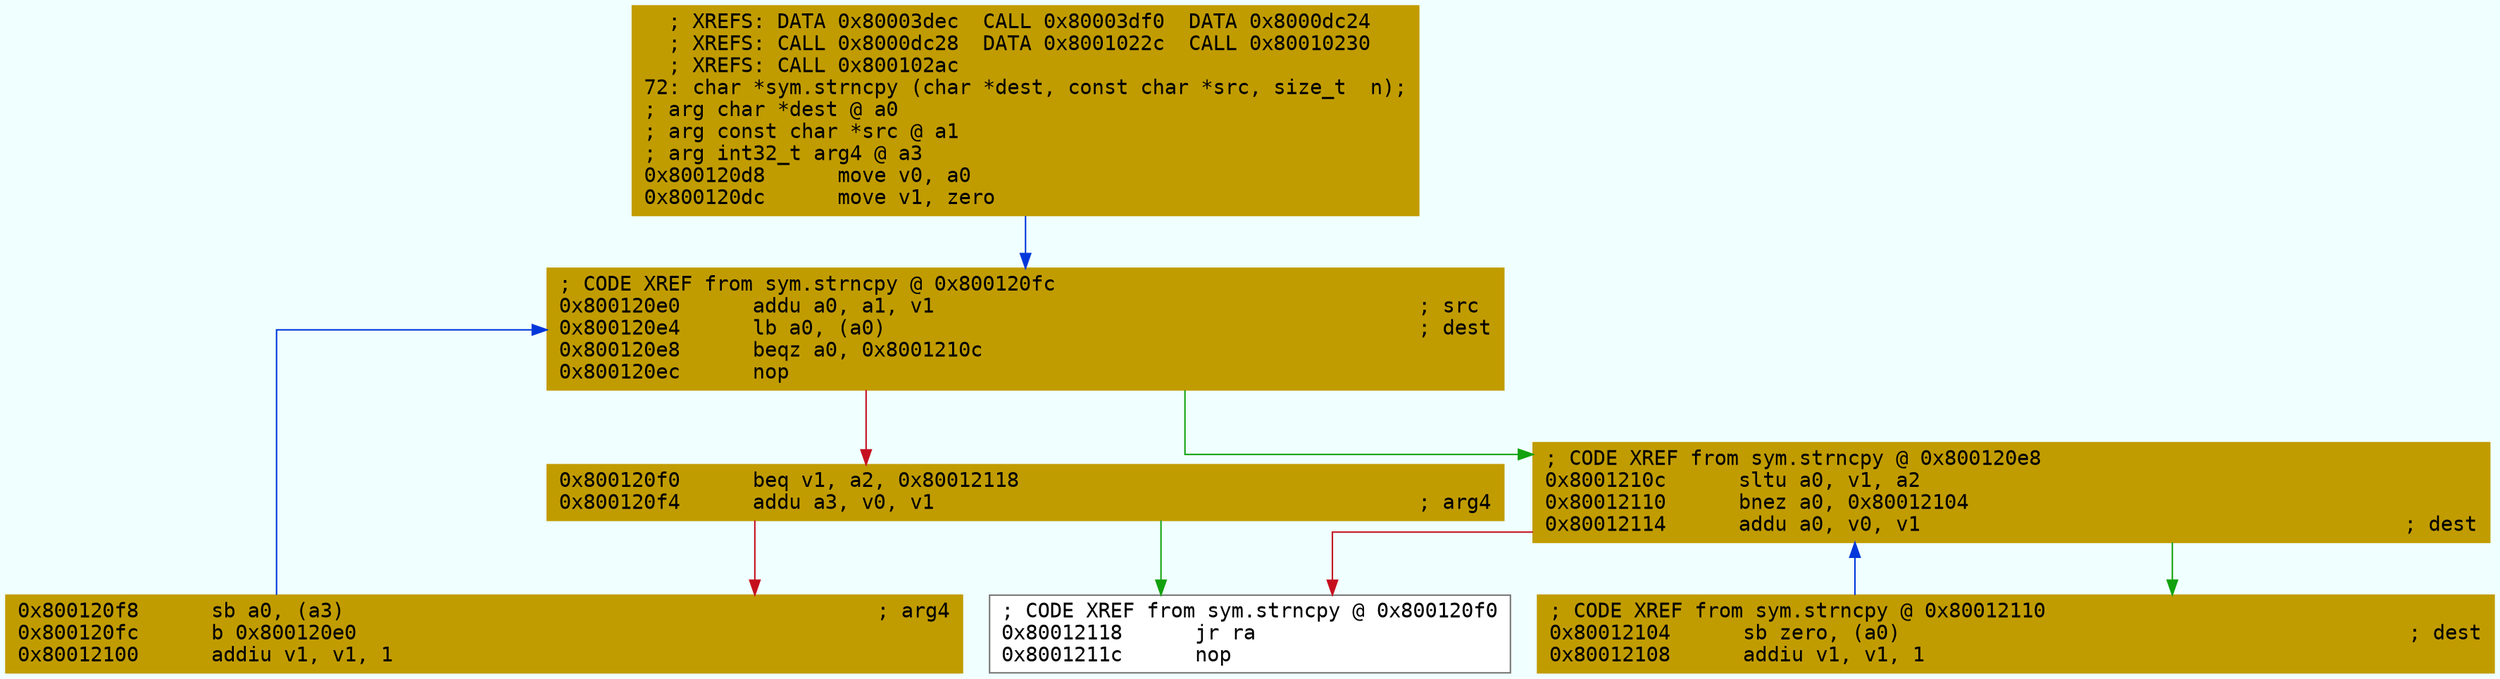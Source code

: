 digraph code {
	graph [bgcolor=azure fontsize=8 fontname="Courier" splines="ortho"];
	node [fillcolor=gray style=filled shape=box];
	edge [arrowhead="normal"];
	"0x800120d8" [URL="sym.strncpy/0x800120d8", fillcolor="#c19c00",color="#c19c00", fontname="Courier",label="  ; XREFS: DATA 0x80003dec  CALL 0x80003df0  DATA 0x8000dc24  \l  ; XREFS: CALL 0x8000dc28  DATA 0x8001022c  CALL 0x80010230  \l  ; XREFS: CALL 0x800102ac  \l72: char *sym.strncpy (char *dest, const char *src, size_t  n);\l; arg char *dest @ a0\l; arg const char *src @ a1\l; arg int32_t arg4 @ a3\l0x800120d8      move v0, a0\l0x800120dc      move v1, zero\l"]
	"0x800120e0" [URL="sym.strncpy/0x800120e0", fillcolor="#c19c00",color="#c19c00", fontname="Courier",label="; CODE XREF from sym.strncpy @ 0x800120fc\l0x800120e0      addu a0, a1, v1                                        ; src\l0x800120e4      lb a0, (a0)                                            ; dest\l0x800120e8      beqz a0, 0x8001210c\l0x800120ec      nop\l"]
	"0x800120f0" [URL="sym.strncpy/0x800120f0", fillcolor="#c19c00",color="#c19c00", fontname="Courier",label="0x800120f0      beq v1, a2, 0x80012118\l0x800120f4      addu a3, v0, v1                                        ; arg4\l"]
	"0x800120f8" [URL="sym.strncpy/0x800120f8", fillcolor="#c19c00",color="#c19c00", fontname="Courier",label="0x800120f8      sb a0, (a3)                                            ; arg4\l0x800120fc      b 0x800120e0\l0x80012100      addiu v1, v1, 1\l"]
	"0x80012104" [URL="sym.strncpy/0x80012104", fillcolor="#c19c00",color="#c19c00", fontname="Courier",label="; CODE XREF from sym.strncpy @ 0x80012110\l0x80012104      sb zero, (a0)                                          ; dest\l0x80012108      addiu v1, v1, 1\l"]
	"0x8001210c" [URL="sym.strncpy/0x8001210c", fillcolor="#c19c00",color="#c19c00", fontname="Courier",label="; CODE XREF from sym.strncpy @ 0x800120e8\l0x8001210c      sltu a0, v1, a2\l0x80012110      bnez a0, 0x80012104\l0x80012114      addu a0, v0, v1                                        ; dest\l"]
	"0x80012118" [URL="sym.strncpy/0x80012118", fillcolor="white",color="#767676", fontname="Courier",label="; CODE XREF from sym.strncpy @ 0x800120f0\l0x80012118      jr ra\l0x8001211c      nop\l"]
        "0x800120d8" -> "0x800120e0" [color="#0037da"];
        "0x800120e0" -> "0x8001210c" [color="#13a10e"];
        "0x800120e0" -> "0x800120f0" [color="#c50f1f"];
        "0x800120f0" -> "0x80012118" [color="#13a10e"];
        "0x800120f0" -> "0x800120f8" [color="#c50f1f"];
        "0x800120f8" -> "0x800120e0" [color="#0037da"];
        "0x80012104" -> "0x8001210c" [color="#0037da"];
        "0x8001210c" -> "0x80012104" [color="#13a10e"];
        "0x8001210c" -> "0x80012118" [color="#c50f1f"];
}
